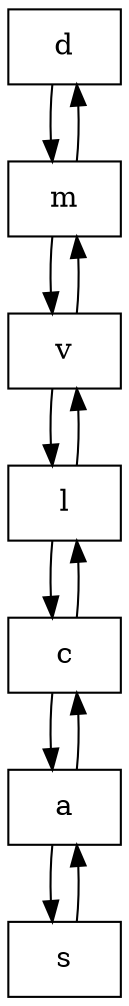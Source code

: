 digraph G{
node0[shape = record,label = "d"];
node1[shape = record,label = "m"];
node2[shape = record,label = "v"];
node3[shape = record,label = "l"];
node4[shape = record,label = "c"];
node5[shape = record,label = "a"];
node6[shape = record,label = "s"];
node0->node1->node2->node3->node4->node5->node6;node6->node5->node4->node3->node2->node1->node0;}